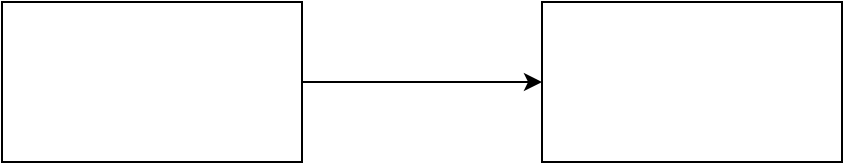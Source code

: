 <mxfile version="22.1.5" type="github">
  <diagram name="Page-1" id="BuGP3tu2Z6tcENgWYwsE">
    <mxGraphModel dx="954" dy="610" grid="1" gridSize="10" guides="1" tooltips="1" connect="1" arrows="1" fold="1" page="1" pageScale="1" pageWidth="850" pageHeight="1100" math="0" shadow="0">
      <root>
        <mxCell id="0" />
        <mxCell id="1" parent="0" />
        <mxCell id="22sqsRWXZuOsY0lDDFbu-2" style="edgeStyle=orthogonalEdgeStyle;rounded=0;orthogonalLoop=1;jettySize=auto;html=1;exitX=1;exitY=0.5;exitDx=0;exitDy=0;entryX=0;entryY=0.5;entryDx=0;entryDy=0;" edge="1" parent="1" source="22sqsRWXZuOsY0lDDFbu-1" target="22sqsRWXZuOsY0lDDFbu-3">
          <mxGeometry relative="1" as="geometry">
            <mxPoint x="260" y="150" as="targetPoint" />
          </mxGeometry>
        </mxCell>
        <mxCell id="22sqsRWXZuOsY0lDDFbu-1" value="" style="rounded=0;whiteSpace=wrap;html=1;" vertex="1" parent="1">
          <mxGeometry x="70" y="110" width="150" height="80" as="geometry" />
        </mxCell>
        <mxCell id="22sqsRWXZuOsY0lDDFbu-3" value="" style="rounded=0;whiteSpace=wrap;html=1;" vertex="1" parent="1">
          <mxGeometry x="340" y="110" width="150" height="80" as="geometry" />
        </mxCell>
      </root>
    </mxGraphModel>
  </diagram>
</mxfile>
